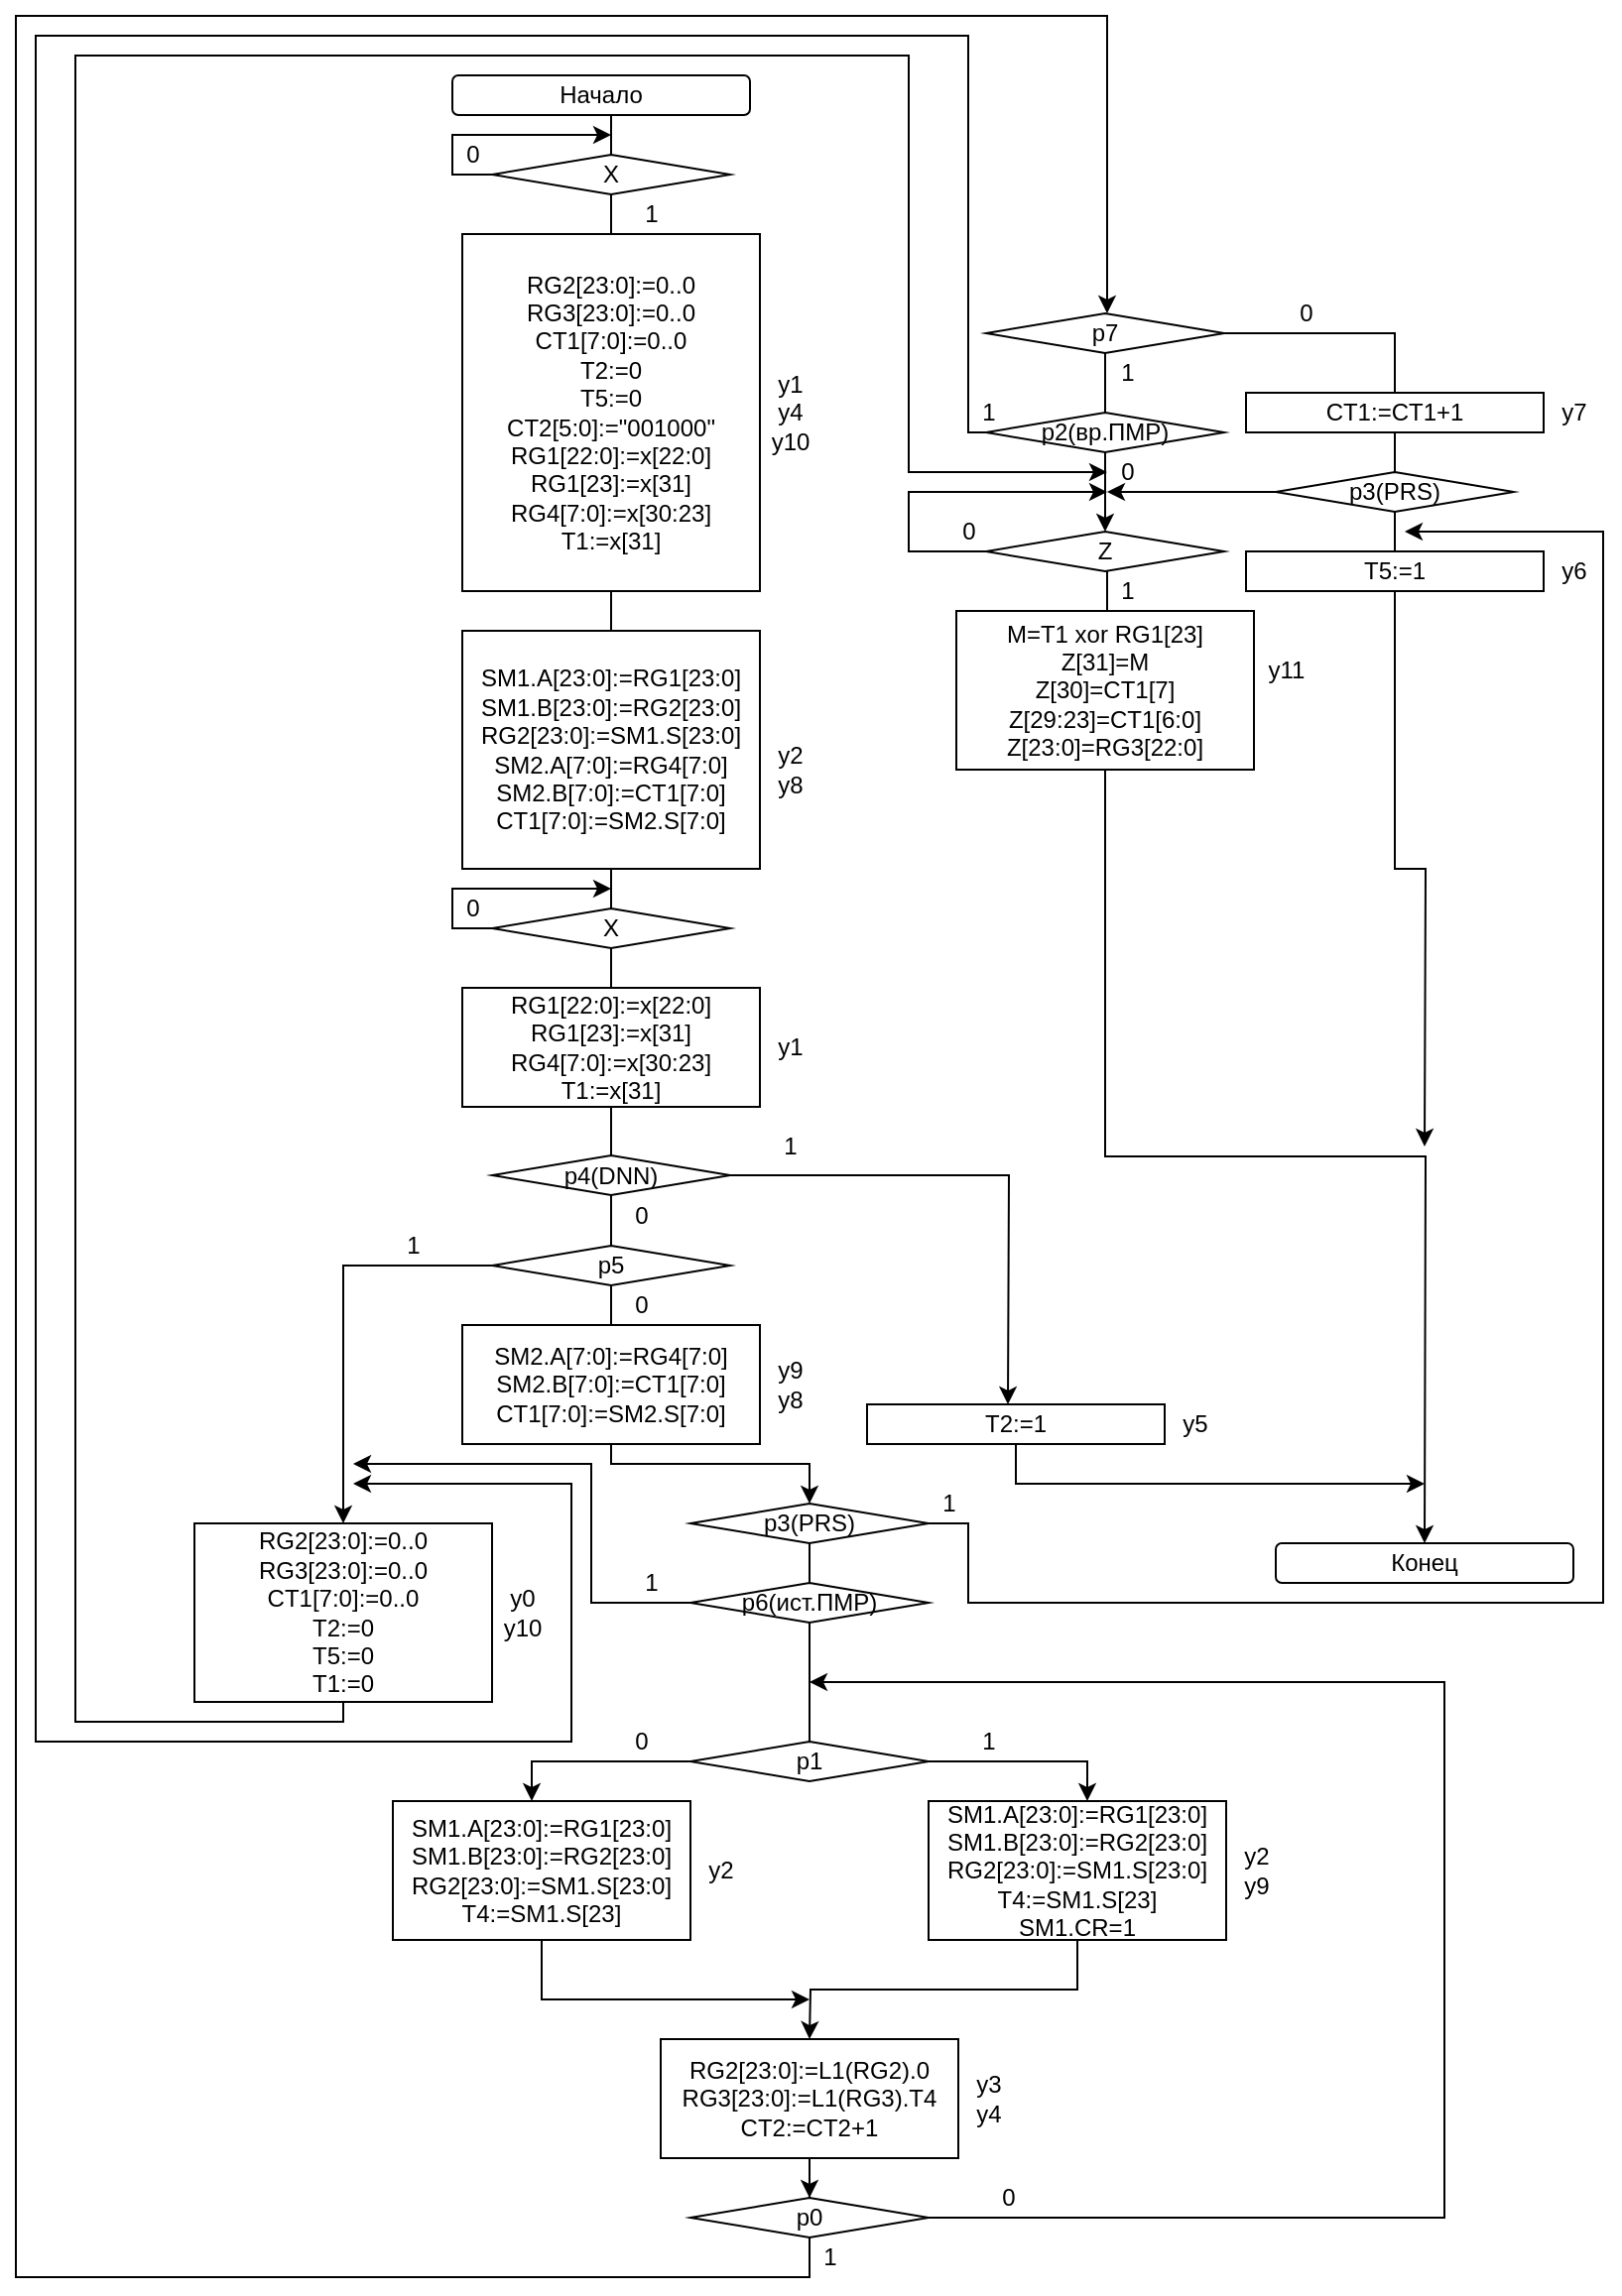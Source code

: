 <mxfile version="20.7.4" type="device" pages="2"><diagram id="zM90KrVWF98ZBkLI53vc" name="Page-1"><mxGraphModel dx="818" dy="467" grid="1" gridSize="10" guides="1" tooltips="1" connect="1" arrows="1" fold="1" page="1" pageScale="1" pageWidth="827" pageHeight="1169" math="0" shadow="0"><root><mxCell id="0"/><mxCell id="1" parent="0"/><mxCell id="w_aj94Z3vETEpvFWSh2c-2" style="edgeStyle=orthogonalEdgeStyle;rounded=0;orthogonalLoop=1;jettySize=auto;html=1;exitX=0.5;exitY=1;exitDx=0;exitDy=0;entryX=0.5;entryY=0;entryDx=0;entryDy=0;endArrow=none;endFill=0;" parent="1" source="w_aj94Z3vETEpvFWSh2c-1" target="w_aj94Z3vETEpvFWSh2c-3" edge="1"><mxGeometry relative="1" as="geometry"><mxPoint x="320" y="80" as="targetPoint"/></mxGeometry></mxCell><mxCell id="w_aj94Z3vETEpvFWSh2c-1" value="Начало" style="rounded=1;whiteSpace=wrap;html=1;" parent="1" vertex="1"><mxGeometry x="230" y="40" width="150" height="20" as="geometry"/></mxCell><mxCell id="w_aj94Z3vETEpvFWSh2c-4" style="edgeStyle=orthogonalEdgeStyle;rounded=0;orthogonalLoop=1;jettySize=auto;html=1;exitX=0;exitY=0.5;exitDx=0;exitDy=0;" parent="1" source="w_aj94Z3vETEpvFWSh2c-3" edge="1"><mxGeometry relative="1" as="geometry"><mxPoint x="310" y="70" as="targetPoint"/><Array as="points"><mxPoint x="230" y="90"/><mxPoint x="230" y="70"/></Array></mxGeometry></mxCell><mxCell id="w_aj94Z3vETEpvFWSh2c-6" style="edgeStyle=orthogonalEdgeStyle;rounded=0;orthogonalLoop=1;jettySize=auto;html=1;exitX=0.5;exitY=1;exitDx=0;exitDy=0;entryX=0.5;entryY=0;entryDx=0;entryDy=0;startArrow=none;startFill=0;endArrow=none;endFill=0;" parent="1" source="w_aj94Z3vETEpvFWSh2c-3" target="w_aj94Z3vETEpvFWSh2c-8" edge="1"><mxGeometry relative="1" as="geometry"><mxPoint x="320" y="120" as="targetPoint"/><Array as="points"><mxPoint x="310" y="120"/><mxPoint x="310" y="120"/></Array></mxGeometry></mxCell><mxCell id="w_aj94Z3vETEpvFWSh2c-3" value="X" style="rhombus;whiteSpace=wrap;html=1;" parent="1" vertex="1"><mxGeometry x="250" y="80" width="120" height="20" as="geometry"/></mxCell><mxCell id="w_aj94Z3vETEpvFWSh2c-5" value="0" style="text;html=1;align=center;verticalAlign=middle;resizable=0;points=[];autosize=1;strokeColor=none;fillColor=none;" parent="1" vertex="1"><mxGeometry x="230" y="70" width="20" height="20" as="geometry"/></mxCell><mxCell id="w_aj94Z3vETEpvFWSh2c-94" value="" style="edgeStyle=orthogonalEdgeStyle;rounded=0;orthogonalLoop=1;jettySize=auto;html=1;endArrow=none;endFill=0;" parent="1" source="w_aj94Z3vETEpvFWSh2c-7" target="w_aj94Z3vETEpvFWSh2c-8" edge="1"><mxGeometry relative="1" as="geometry"/></mxCell><mxCell id="w_aj94Z3vETEpvFWSh2c-95" value="" style="edgeStyle=orthogonalEdgeStyle;rounded=0;orthogonalLoop=1;jettySize=auto;html=1;endArrow=none;endFill=0;" parent="1" source="w_aj94Z3vETEpvFWSh2c-7" target="w_aj94Z3vETEpvFWSh2c-8" edge="1"><mxGeometry relative="1" as="geometry"/></mxCell><mxCell id="w_aj94Z3vETEpvFWSh2c-96" value="" style="edgeStyle=orthogonalEdgeStyle;rounded=0;orthogonalLoop=1;jettySize=auto;html=1;endArrow=none;endFill=0;" parent="1" source="w_aj94Z3vETEpvFWSh2c-7" target="w_aj94Z3vETEpvFWSh2c-8" edge="1"><mxGeometry relative="1" as="geometry"/></mxCell><mxCell id="w_aj94Z3vETEpvFWSh2c-7" value="1" style="text;html=1;align=center;verticalAlign=middle;resizable=0;points=[];autosize=1;strokeColor=none;fillColor=none;" parent="1" vertex="1"><mxGeometry x="320" y="100" width="20" height="20" as="geometry"/></mxCell><mxCell id="w_aj94Z3vETEpvFWSh2c-10" style="edgeStyle=orthogonalEdgeStyle;rounded=0;orthogonalLoop=1;jettySize=auto;html=1;exitX=0.5;exitY=1;exitDx=0;exitDy=0;entryX=0.5;entryY=0;entryDx=0;entryDy=0;endArrow=none;endFill=0;" parent="1" source="w_aj94Z3vETEpvFWSh2c-8" target="w_aj94Z3vETEpvFWSh2c-11" edge="1"><mxGeometry relative="1" as="geometry"><mxPoint x="320" y="320" as="targetPoint"/><Array as="points"/></mxGeometry></mxCell><mxCell id="w_aj94Z3vETEpvFWSh2c-8" value="RG2[23:0]:=0..0&lt;br&gt;RG3[23:0]:=0..0&lt;br&gt;CT1[7:0]:=0..0&lt;br&gt;T2:=0&lt;br&gt;T5:=0&lt;br&gt;CT2[5:0]:=&quot;001000&quot;&lt;br&gt;RG1[22:0]:=x[22:0]&lt;br&gt;RG1[23]:=x[31]&lt;br&gt;RG4[7:0]:=x[30:23]&lt;br&gt;T1:=x[31]" style="rounded=0;whiteSpace=wrap;html=1;" parent="1" vertex="1"><mxGeometry x="235" y="120" width="150" height="180" as="geometry"/></mxCell><mxCell id="w_aj94Z3vETEpvFWSh2c-9" value="y1&lt;br&gt;y4&lt;br&gt;y10&lt;br&gt;" style="text;html=1;align=center;verticalAlign=middle;resizable=0;points=[];autosize=1;strokeColor=none;fillColor=none;" parent="1" vertex="1"><mxGeometry x="385" y="185" width="30" height="50" as="geometry"/></mxCell><mxCell id="w_aj94Z3vETEpvFWSh2c-19" style="edgeStyle=orthogonalEdgeStyle;rounded=0;orthogonalLoop=1;jettySize=auto;html=1;exitX=0.5;exitY=1;exitDx=0;exitDy=0;entryX=0.5;entryY=0;entryDx=0;entryDy=0;endArrow=none;endFill=0;" parent="1" source="w_aj94Z3vETEpvFWSh2c-11" target="w_aj94Z3vETEpvFWSh2c-17" edge="1"><mxGeometry relative="1" as="geometry"/></mxCell><mxCell id="w_aj94Z3vETEpvFWSh2c-11" value="SM1.A[23:0]:=RG1[23:0]&lt;br&gt;SM1.B[23:0]:=RG2[23:0]&lt;br&gt;RG2[23:0]:=SM1.S[23:0]&lt;br&gt;SM2.A[7:0]:=RG4[7:0]&lt;br&gt;SM2.B[7:0]:=CT1[7:0]&lt;br&gt;CT1[7:0]:=SM2.S[7:0]" style="rounded=0;whiteSpace=wrap;html=1;" parent="1" vertex="1"><mxGeometry x="235" y="320" width="150" height="120" as="geometry"/></mxCell><mxCell id="w_aj94Z3vETEpvFWSh2c-15" value="y2&lt;br&gt;y8" style="text;html=1;align=center;verticalAlign=middle;resizable=0;points=[];autosize=1;strokeColor=none;fillColor=none;" parent="1" vertex="1"><mxGeometry x="385" y="375" width="30" height="30" as="geometry"/></mxCell><mxCell id="w_aj94Z3vETEpvFWSh2c-16" style="edgeStyle=orthogonalEdgeStyle;rounded=0;orthogonalLoop=1;jettySize=auto;html=1;exitX=0;exitY=0.5;exitDx=0;exitDy=0;" parent="1" source="w_aj94Z3vETEpvFWSh2c-17" edge="1"><mxGeometry relative="1" as="geometry"><mxPoint x="310" y="450" as="targetPoint"/><Array as="points"><mxPoint x="230" y="470"/><mxPoint x="230" y="450"/></Array></mxGeometry></mxCell><mxCell id="w_aj94Z3vETEpvFWSh2c-20" style="edgeStyle=orthogonalEdgeStyle;rounded=0;orthogonalLoop=1;jettySize=auto;html=1;exitX=0.5;exitY=1;exitDx=0;exitDy=0;endArrow=none;endFill=0;" parent="1" source="w_aj94Z3vETEpvFWSh2c-17" edge="1"><mxGeometry relative="1" as="geometry"><mxPoint x="310" y="500" as="targetPoint"/></mxGeometry></mxCell><mxCell id="w_aj94Z3vETEpvFWSh2c-17" value="X" style="rhombus;whiteSpace=wrap;html=1;" parent="1" vertex="1"><mxGeometry x="250" y="460" width="120" height="20" as="geometry"/></mxCell><mxCell id="w_aj94Z3vETEpvFWSh2c-18" value="0" style="text;html=1;align=center;verticalAlign=middle;resizable=0;points=[];autosize=1;strokeColor=none;fillColor=none;" parent="1" vertex="1"><mxGeometry x="230" y="450" width="20" height="20" as="geometry"/></mxCell><mxCell id="w_aj94Z3vETEpvFWSh2c-24" style="edgeStyle=orthogonalEdgeStyle;rounded=0;orthogonalLoop=1;jettySize=auto;html=1;exitX=0.5;exitY=1;exitDx=0;exitDy=0;entryX=0.5;entryY=0;entryDx=0;entryDy=0;endArrow=none;endFill=0;" parent="1" source="w_aj94Z3vETEpvFWSh2c-22" target="w_aj94Z3vETEpvFWSh2c-25" edge="1"><mxGeometry relative="1" as="geometry"><mxPoint x="310" y="580" as="targetPoint"/></mxGeometry></mxCell><mxCell id="w_aj94Z3vETEpvFWSh2c-22" value="RG1[22:0]:=x[22:0]&lt;br&gt;RG1[23]:=x[31]&lt;br&gt;RG4[7:0]:=x[30:23]&lt;br&gt;T1:=x[31]" style="rounded=0;whiteSpace=wrap;html=1;" parent="1" vertex="1"><mxGeometry x="235" y="500" width="150" height="60" as="geometry"/></mxCell><mxCell id="w_aj94Z3vETEpvFWSh2c-23" value="y1" style="text;html=1;align=center;verticalAlign=middle;resizable=0;points=[];autosize=1;strokeColor=none;fillColor=none;" parent="1" vertex="1"><mxGeometry x="385" y="520" width="30" height="20" as="geometry"/></mxCell><mxCell id="w_aj94Z3vETEpvFWSh2c-26" style="edgeStyle=orthogonalEdgeStyle;rounded=0;orthogonalLoop=1;jettySize=auto;html=1;exitX=1;exitY=0.5;exitDx=0;exitDy=0;" parent="1" source="w_aj94Z3vETEpvFWSh2c-25" edge="1"><mxGeometry relative="1" as="geometry"><mxPoint x="510" y="710" as="targetPoint"/></mxGeometry></mxCell><mxCell id="w_aj94Z3vETEpvFWSh2c-31" style="edgeStyle=orthogonalEdgeStyle;rounded=0;orthogonalLoop=1;jettySize=auto;html=1;exitX=0.5;exitY=1;exitDx=0;exitDy=0;endArrow=none;endFill=0;" parent="1" source="w_aj94Z3vETEpvFWSh2c-25" edge="1"><mxGeometry relative="1" as="geometry"><mxPoint x="310" y="630" as="targetPoint"/></mxGeometry></mxCell><mxCell id="w_aj94Z3vETEpvFWSh2c-25" value="p4(DNN)" style="rhombus;whiteSpace=wrap;html=1;" parent="1" vertex="1"><mxGeometry x="250" y="584.5" width="120" height="20" as="geometry"/></mxCell><mxCell id="w_aj94Z3vETEpvFWSh2c-27" value="1" style="text;html=1;align=center;verticalAlign=middle;resizable=0;points=[];autosize=1;strokeColor=none;fillColor=none;" parent="1" vertex="1"><mxGeometry x="390" y="570" width="20" height="20" as="geometry"/></mxCell><mxCell id="w_aj94Z3vETEpvFWSh2c-29" value="y5" style="text;html=1;align=center;verticalAlign=middle;resizable=0;points=[];autosize=1;strokeColor=none;fillColor=none;" parent="1" vertex="1"><mxGeometry x="589" y="710" width="30" height="20" as="geometry"/></mxCell><mxCell id="w_aj94Z3vETEpvFWSh2c-34" style="edgeStyle=orthogonalEdgeStyle;rounded=0;orthogonalLoop=1;jettySize=auto;html=1;exitX=0.5;exitY=1;exitDx=0;exitDy=0;endArrow=none;endFill=0;" parent="1" source="w_aj94Z3vETEpvFWSh2c-32" edge="1"><mxGeometry relative="1" as="geometry"><mxPoint x="310" y="670" as="targetPoint"/></mxGeometry></mxCell><mxCell id="w_aj94Z3vETEpvFWSh2c-62" style="edgeStyle=orthogonalEdgeStyle;rounded=0;orthogonalLoop=1;jettySize=auto;html=1;exitX=0;exitY=0.5;exitDx=0;exitDy=0;entryX=0.5;entryY=0;entryDx=0;entryDy=0;" parent="1" source="w_aj94Z3vETEpvFWSh2c-32" target="w_aj94Z3vETEpvFWSh2c-63" edge="1"><mxGeometry relative="1" as="geometry"><mxPoint x="200" y="740" as="targetPoint"/></mxGeometry></mxCell><mxCell id="w_aj94Z3vETEpvFWSh2c-32" value="p5" style="rhombus;whiteSpace=wrap;html=1;" parent="1" vertex="1"><mxGeometry x="250" y="630" width="120" height="20" as="geometry"/></mxCell><mxCell id="w_aj94Z3vETEpvFWSh2c-33" value="0" style="text;html=1;align=center;verticalAlign=middle;resizable=0;points=[];autosize=1;strokeColor=none;fillColor=none;" parent="1" vertex="1"><mxGeometry x="315" y="604.5" width="20" height="20" as="geometry"/></mxCell><mxCell id="w_aj94Z3vETEpvFWSh2c-35" value="0" style="text;html=1;align=center;verticalAlign=middle;resizable=0;points=[];autosize=1;strokeColor=none;fillColor=none;" parent="1" vertex="1"><mxGeometry x="315" y="650" width="20" height="20" as="geometry"/></mxCell><mxCell id="w_aj94Z3vETEpvFWSh2c-37" style="edgeStyle=orthogonalEdgeStyle;rounded=0;orthogonalLoop=1;jettySize=auto;html=1;exitX=0.5;exitY=1;exitDx=0;exitDy=0;entryX=0.5;entryY=0;entryDx=0;entryDy=0;" parent="1" source="w_aj94Z3vETEpvFWSh2c-36" target="w_aj94Z3vETEpvFWSh2c-40" edge="1"><mxGeometry relative="1" as="geometry"><mxPoint x="400" y="760" as="targetPoint"/><Array as="points"><mxPoint x="310" y="740"/><mxPoint x="410" y="740"/></Array></mxGeometry></mxCell><mxCell id="w_aj94Z3vETEpvFWSh2c-36" value="SM2.A[7:0]:=RG4[7:0]&lt;br&gt;SM2.B[7:0]:=CT1[7:0]&lt;br&gt;CT1[7:0]:=SM2.S[7:0]" style="rounded=0;whiteSpace=wrap;html=1;" parent="1" vertex="1"><mxGeometry x="235" y="670" width="150" height="60" as="geometry"/></mxCell><mxCell id="w_aj94Z3vETEpvFWSh2c-38" value="y9&lt;br&gt;y8" style="text;html=1;align=center;verticalAlign=middle;resizable=0;points=[];autosize=1;strokeColor=none;fillColor=none;" parent="1" vertex="1"><mxGeometry x="385" y="685" width="30" height="30" as="geometry"/></mxCell><mxCell id="w_aj94Z3vETEpvFWSh2c-41" style="edgeStyle=orthogonalEdgeStyle;rounded=0;orthogonalLoop=1;jettySize=auto;html=1;exitX=0.5;exitY=1;exitDx=0;exitDy=0;" parent="1" source="w_aj94Z3vETEpvFWSh2c-39" edge="1"><mxGeometry relative="1" as="geometry"><mxPoint x="720" y="750" as="targetPoint"/><Array as="points"><mxPoint x="514" y="750"/></Array></mxGeometry></mxCell><mxCell id="w_aj94Z3vETEpvFWSh2c-39" value="T2:=1" style="rounded=0;whiteSpace=wrap;html=1;" parent="1" vertex="1"><mxGeometry x="439" y="710" width="150" height="20" as="geometry"/></mxCell><mxCell id="w_aj94Z3vETEpvFWSh2c-42" style="edgeStyle=orthogonalEdgeStyle;rounded=0;orthogonalLoop=1;jettySize=auto;html=1;exitX=0.5;exitY=1;exitDx=0;exitDy=0;entryX=0.5;entryY=0;entryDx=0;entryDy=0;endArrow=none;endFill=0;" parent="1" source="w_aj94Z3vETEpvFWSh2c-40" target="w_aj94Z3vETEpvFWSh2c-43" edge="1"><mxGeometry relative="1" as="geometry"><mxPoint x="400" y="800" as="targetPoint"/></mxGeometry></mxCell><mxCell id="w_aj94Z3vETEpvFWSh2c-40" value="p3(PRS)" style="rhombus;whiteSpace=wrap;html=1;" parent="1" vertex="1"><mxGeometry x="350" y="760" width="120" height="20" as="geometry"/></mxCell><mxCell id="w_aj94Z3vETEpvFWSh2c-45" style="edgeStyle=orthogonalEdgeStyle;rounded=0;orthogonalLoop=1;jettySize=auto;html=1;exitX=0.5;exitY=1;exitDx=0;exitDy=0;entryX=0.5;entryY=0;entryDx=0;entryDy=0;endArrow=none;endFill=0;" parent="1" source="w_aj94Z3vETEpvFWSh2c-43" target="w_aj94Z3vETEpvFWSh2c-44" edge="1"><mxGeometry relative="1" as="geometry"/></mxCell><mxCell id="w_aj94Z3vETEpvFWSh2c-64" style="edgeStyle=orthogonalEdgeStyle;rounded=0;orthogonalLoop=1;jettySize=auto;html=1;exitX=0;exitY=0.5;exitDx=0;exitDy=0;" parent="1" source="w_aj94Z3vETEpvFWSh2c-43" edge="1"><mxGeometry relative="1" as="geometry"><mxPoint x="180" y="740" as="targetPoint"/><Array as="points"><mxPoint x="300" y="810"/><mxPoint x="300" y="740"/></Array></mxGeometry></mxCell><mxCell id="w_aj94Z3vETEpvFWSh2c-107" style="edgeStyle=orthogonalEdgeStyle;rounded=0;orthogonalLoop=1;jettySize=auto;html=1;startArrow=none;startFill=0;endArrow=classic;endFill=1;exitX=1;exitY=0.5;exitDx=0;exitDy=0;" parent="1" source="w_aj94Z3vETEpvFWSh2c-40" edge="1"><mxGeometry relative="1" as="geometry"><mxPoint x="710" y="270" as="targetPoint"/><mxPoint x="490" y="780" as="sourcePoint"/><Array as="points"><mxPoint x="490" y="770"/><mxPoint x="490" y="810"/><mxPoint x="810" y="810"/><mxPoint x="810" y="270"/></Array></mxGeometry></mxCell><mxCell id="w_aj94Z3vETEpvFWSh2c-43" value="p6(ист.ПМР)" style="rhombus;whiteSpace=wrap;html=1;" parent="1" vertex="1"><mxGeometry x="350" y="800" width="120" height="20" as="geometry"/></mxCell><mxCell id="w_aj94Z3vETEpvFWSh2c-46" style="edgeStyle=orthogonalEdgeStyle;rounded=0;orthogonalLoop=1;jettySize=auto;html=1;exitX=1;exitY=0.5;exitDx=0;exitDy=0;" parent="1" source="w_aj94Z3vETEpvFWSh2c-44" edge="1"><mxGeometry relative="1" as="geometry"><mxPoint x="550" y="910" as="targetPoint"/><mxPoint x="470" y="880" as="sourcePoint"/><Array as="points"><mxPoint x="550" y="890"/></Array></mxGeometry></mxCell><mxCell id="w_aj94Z3vETEpvFWSh2c-50" style="edgeStyle=orthogonalEdgeStyle;rounded=0;orthogonalLoop=1;jettySize=auto;html=1;exitX=0;exitY=0.5;exitDx=0;exitDy=0;" parent="1" source="w_aj94Z3vETEpvFWSh2c-44" edge="1"><mxGeometry relative="1" as="geometry"><mxPoint x="270" y="910" as="targetPoint"/><mxPoint x="350" y="880" as="sourcePoint"/><Array as="points"><mxPoint x="270" y="890"/></Array></mxGeometry></mxCell><mxCell id="w_aj94Z3vETEpvFWSh2c-44" value="p1" style="rhombus;whiteSpace=wrap;html=1;" parent="1" vertex="1"><mxGeometry x="350" y="880" width="120" height="20" as="geometry"/></mxCell><mxCell id="w_aj94Z3vETEpvFWSh2c-47" value="1" style="text;html=1;align=center;verticalAlign=middle;resizable=0;points=[];autosize=1;strokeColor=none;fillColor=none;" parent="1" vertex="1"><mxGeometry x="490" y="870" width="20" height="20" as="geometry"/></mxCell><mxCell id="w_aj94Z3vETEpvFWSh2c-54" style="edgeStyle=orthogonalEdgeStyle;rounded=0;orthogonalLoop=1;jettySize=auto;html=1;exitX=0.5;exitY=1;exitDx=0;exitDy=0;" parent="1" source="w_aj94Z3vETEpvFWSh2c-48" edge="1"><mxGeometry relative="1" as="geometry"><mxPoint x="410" y="1030" as="targetPoint"/></mxGeometry></mxCell><mxCell id="w_aj94Z3vETEpvFWSh2c-48" value="SM1.A[23:0]:=RG1[23:0]&lt;br&gt;SM1.B[23:0]:=RG2[23:0]&lt;br&gt;RG2[23:0]:=SM1.S[23:0]&lt;br&gt;T4:=SM1.S[23]&lt;br&gt;SM1.CR=1" style="rounded=0;whiteSpace=wrap;html=1;" parent="1" vertex="1"><mxGeometry x="470" y="910" width="150" height="70" as="geometry"/></mxCell><mxCell id="w_aj94Z3vETEpvFWSh2c-49" value="y2&lt;br&gt;y9" style="text;html=1;align=center;verticalAlign=middle;resizable=0;points=[];autosize=1;strokeColor=none;fillColor=none;" parent="1" vertex="1"><mxGeometry x="620" y="930" width="30" height="30" as="geometry"/></mxCell><mxCell id="w_aj94Z3vETEpvFWSh2c-55" style="edgeStyle=orthogonalEdgeStyle;rounded=0;orthogonalLoop=1;jettySize=auto;html=1;exitX=0.5;exitY=1;exitDx=0;exitDy=0;" parent="1" source="w_aj94Z3vETEpvFWSh2c-51" edge="1"><mxGeometry relative="1" as="geometry"><mxPoint x="410" y="1010" as="targetPoint"/><Array as="points"><mxPoint x="275" y="1010"/><mxPoint x="400" y="1010"/></Array></mxGeometry></mxCell><mxCell id="w_aj94Z3vETEpvFWSh2c-51" value="SM1.A[23:0]:=RG1[23:0]&lt;br&gt;SM1.B[23:0]:=RG2[23:0]&lt;br&gt;RG2[23:0]:=SM1.S[23:0]&lt;br&gt;T4:=SM1.S[23]" style="rounded=0;whiteSpace=wrap;html=1;" parent="1" vertex="1"><mxGeometry x="200" y="910" width="150" height="70" as="geometry"/></mxCell><mxCell id="w_aj94Z3vETEpvFWSh2c-52" value="y2" style="text;html=1;align=center;verticalAlign=middle;resizable=0;points=[];autosize=1;strokeColor=none;fillColor=none;" parent="1" vertex="1"><mxGeometry x="350" y="935" width="30" height="20" as="geometry"/></mxCell><mxCell id="w_aj94Z3vETEpvFWSh2c-53" value="0" style="text;html=1;align=center;verticalAlign=middle;resizable=0;points=[];autosize=1;strokeColor=none;fillColor=none;" parent="1" vertex="1"><mxGeometry x="315" y="870" width="20" height="20" as="geometry"/></mxCell><mxCell id="w_aj94Z3vETEpvFWSh2c-58" style="edgeStyle=orthogonalEdgeStyle;rounded=0;orthogonalLoop=1;jettySize=auto;html=1;exitX=0.5;exitY=1;exitDx=0;exitDy=0;" parent="1" source="w_aj94Z3vETEpvFWSh2c-56" edge="1"><mxGeometry relative="1" as="geometry"><mxPoint x="410" y="1110" as="targetPoint"/></mxGeometry></mxCell><mxCell id="w_aj94Z3vETEpvFWSh2c-56" value="RG2[23:0]:=L1(RG2).0&lt;br&gt;RG3[23:0]:=L1(RG3).T4&lt;br&gt;CT2:=CT2+1" style="rounded=0;whiteSpace=wrap;html=1;" parent="1" vertex="1"><mxGeometry x="335" y="1030" width="150" height="60" as="geometry"/></mxCell><mxCell id="w_aj94Z3vETEpvFWSh2c-57" value="y3&lt;br&gt;y4&lt;br&gt;" style="text;html=1;align=center;verticalAlign=middle;resizable=0;points=[];autosize=1;strokeColor=none;fillColor=none;" parent="1" vertex="1"><mxGeometry x="485" y="1045" width="30" height="30" as="geometry"/></mxCell><mxCell id="w_aj94Z3vETEpvFWSh2c-60" style="edgeStyle=orthogonalEdgeStyle;rounded=0;orthogonalLoop=1;jettySize=auto;html=1;exitX=1;exitY=0.5;exitDx=0;exitDy=0;" parent="1" source="w_aj94Z3vETEpvFWSh2c-59" edge="1"><mxGeometry relative="1" as="geometry"><mxPoint x="410" y="850" as="targetPoint"/><Array as="points"><mxPoint x="730" y="1120"/><mxPoint x="730" y="850"/></Array></mxGeometry></mxCell><mxCell id="w_aj94Z3vETEpvFWSh2c-67" style="edgeStyle=orthogonalEdgeStyle;rounded=0;orthogonalLoop=1;jettySize=auto;html=1;exitX=0.5;exitY=1;exitDx=0;exitDy=0;" parent="1" source="w_aj94Z3vETEpvFWSh2c-59" edge="1"><mxGeometry relative="1" as="geometry"><mxPoint x="560" y="160" as="targetPoint"/><Array as="points"><mxPoint x="410" y="1150"/><mxPoint x="10" y="1150"/><mxPoint x="10" y="10"/><mxPoint x="560" y="10"/></Array></mxGeometry></mxCell><mxCell id="w_aj94Z3vETEpvFWSh2c-98" value="" style="edgeStyle=orthogonalEdgeStyle;rounded=0;orthogonalLoop=1;jettySize=auto;html=1;startArrow=none;startFill=0;endArrow=none;endFill=0;" parent="1" source="w_aj94Z3vETEpvFWSh2c-59" target="w_aj94Z3vETEpvFWSh2c-56" edge="1"><mxGeometry relative="1" as="geometry"/></mxCell><mxCell id="w_aj94Z3vETEpvFWSh2c-59" value="p0" style="rhombus;whiteSpace=wrap;html=1;" parent="1" vertex="1"><mxGeometry x="350" y="1110" width="120" height="20" as="geometry"/></mxCell><mxCell id="w_aj94Z3vETEpvFWSh2c-61" value="0" style="text;html=1;align=center;verticalAlign=middle;resizable=0;points=[];autosize=1;strokeColor=none;fillColor=none;" parent="1" vertex="1"><mxGeometry x="500" y="1100" width="20" height="20" as="geometry"/></mxCell><mxCell id="w_aj94Z3vETEpvFWSh2c-78" style="edgeStyle=orthogonalEdgeStyle;rounded=0;orthogonalLoop=1;jettySize=auto;html=1;exitX=0.5;exitY=1;exitDx=0;exitDy=0;" parent="1" source="w_aj94Z3vETEpvFWSh2c-63" edge="1"><mxGeometry relative="1" as="geometry"><mxPoint x="560" y="240" as="targetPoint"/><Array as="points"><mxPoint x="175" y="870"/><mxPoint x="40" y="870"/><mxPoint x="40" y="30"/><mxPoint x="460" y="30"/></Array></mxGeometry></mxCell><mxCell id="w_aj94Z3vETEpvFWSh2c-63" value="RG2[23:0]:=0..0&lt;br&gt;RG3[23:0]:=0..0&lt;br&gt;CT1[7:0]:=0..0&lt;br&gt;T2:=0&lt;br&gt;T5:=0&lt;br&gt;T1:=0" style="rounded=0;whiteSpace=wrap;html=1;" parent="1" vertex="1"><mxGeometry x="100" y="770" width="150" height="90" as="geometry"/></mxCell><mxCell id="w_aj94Z3vETEpvFWSh2c-66" value="1" style="text;html=1;align=center;verticalAlign=middle;resizable=0;points=[];autosize=1;strokeColor=none;fillColor=none;" parent="1" vertex="1"><mxGeometry x="320" y="790" width="20" height="20" as="geometry"/></mxCell><mxCell id="w_aj94Z3vETEpvFWSh2c-68" value="1" style="text;html=1;align=center;verticalAlign=middle;resizable=0;points=[];autosize=1;strokeColor=none;fillColor=none;" parent="1" vertex="1"><mxGeometry x="200" y="620" width="20" height="20" as="geometry"/></mxCell><mxCell id="w_aj94Z3vETEpvFWSh2c-69" value="y0&lt;br&gt;y10" style="text;html=1;align=center;verticalAlign=middle;resizable=0;points=[];autosize=1;strokeColor=none;fillColor=none;" parent="1" vertex="1"><mxGeometry x="250" y="800" width="30" height="30" as="geometry"/></mxCell><mxCell id="w_aj94Z3vETEpvFWSh2c-71" style="edgeStyle=orthogonalEdgeStyle;rounded=0;orthogonalLoop=1;jettySize=auto;html=1;exitX=1;exitY=0.5;exitDx=0;exitDy=0;entryX=0.5;entryY=0;entryDx=0;entryDy=0;endArrow=none;endFill=0;" parent="1" source="w_aj94Z3vETEpvFWSh2c-70" target="w_aj94Z3vETEpvFWSh2c-73" edge="1"><mxGeometry relative="1" as="geometry"><mxPoint x="730" y="200" as="targetPoint"/></mxGeometry></mxCell><mxCell id="w_aj94Z3vETEpvFWSh2c-75" style="edgeStyle=orthogonalEdgeStyle;rounded=0;orthogonalLoop=1;jettySize=auto;html=1;exitX=0.5;exitY=1;exitDx=0;exitDy=0;endArrow=none;endFill=0;" parent="1" source="w_aj94Z3vETEpvFWSh2c-70" edge="1"><mxGeometry relative="1" as="geometry"><mxPoint x="559" y="210" as="targetPoint"/></mxGeometry></mxCell><mxCell id="w_aj94Z3vETEpvFWSh2c-70" value="p7" style="rhombus;whiteSpace=wrap;html=1;" parent="1" vertex="1"><mxGeometry x="499" y="160" width="120" height="20" as="geometry"/></mxCell><mxCell id="w_aj94Z3vETEpvFWSh2c-72" value="0" style="text;html=1;align=center;verticalAlign=middle;resizable=0;points=[];autosize=1;strokeColor=none;fillColor=none;" parent="1" vertex="1"><mxGeometry x="650" y="150" width="20" height="20" as="geometry"/></mxCell><mxCell id="w_aj94Z3vETEpvFWSh2c-84" style="edgeStyle=orthogonalEdgeStyle;rounded=0;orthogonalLoop=1;jettySize=auto;html=1;exitX=0.5;exitY=1;exitDx=0;exitDy=0;entryX=0.5;entryY=0;entryDx=0;entryDy=0;endArrow=none;endFill=0;" parent="1" source="w_aj94Z3vETEpvFWSh2c-73" target="w_aj94Z3vETEpvFWSh2c-83" edge="1"><mxGeometry relative="1" as="geometry"/></mxCell><mxCell id="w_aj94Z3vETEpvFWSh2c-73" value="CT1:=CT1+1" style="rounded=0;whiteSpace=wrap;html=1;" parent="1" vertex="1"><mxGeometry x="630" y="200" width="150" height="20" as="geometry"/></mxCell><mxCell id="w_aj94Z3vETEpvFWSh2c-74" value="1" style="text;html=1;align=center;verticalAlign=middle;resizable=0;points=[];autosize=1;strokeColor=none;fillColor=none;" parent="1" vertex="1"><mxGeometry x="410" y="1130" width="20" height="20" as="geometry"/></mxCell><mxCell id="w_aj94Z3vETEpvFWSh2c-77" style="edgeStyle=orthogonalEdgeStyle;rounded=0;orthogonalLoop=1;jettySize=auto;html=1;exitX=0;exitY=0.5;exitDx=0;exitDy=0;" parent="1" source="w_aj94Z3vETEpvFWSh2c-76" edge="1"><mxGeometry relative="1" as="geometry"><mxPoint x="180" y="750" as="targetPoint"/><Array as="points"><mxPoint x="490" y="220"/><mxPoint x="490" y="20"/><mxPoint x="20" y="20"/><mxPoint x="20" y="880"/><mxPoint x="290" y="880"/><mxPoint x="290" y="750"/></Array></mxGeometry></mxCell><mxCell id="w_aj94Z3vETEpvFWSh2c-79" style="edgeStyle=orthogonalEdgeStyle;rounded=0;orthogonalLoop=1;jettySize=auto;html=1;exitX=0.5;exitY=1;exitDx=0;exitDy=0;" parent="1" source="w_aj94Z3vETEpvFWSh2c-76" edge="1"><mxGeometry relative="1" as="geometry"><mxPoint x="559" y="270" as="targetPoint"/></mxGeometry></mxCell><mxCell id="w_aj94Z3vETEpvFWSh2c-76" value="p2(вр.ПМР)" style="rhombus;whiteSpace=wrap;html=1;" parent="1" vertex="1"><mxGeometry x="499" y="210" width="120" height="20" as="geometry"/></mxCell><mxCell id="w_aj94Z3vETEpvFWSh2c-82" value="y7" style="text;html=1;align=center;verticalAlign=middle;resizable=0;points=[];autosize=1;strokeColor=none;fillColor=none;" parent="1" vertex="1"><mxGeometry x="780" y="200" width="30" height="20" as="geometry"/></mxCell><mxCell id="w_aj94Z3vETEpvFWSh2c-85" style="edgeStyle=orthogonalEdgeStyle;rounded=0;orthogonalLoop=1;jettySize=auto;html=1;exitX=0;exitY=0.5;exitDx=0;exitDy=0;" parent="1" source="w_aj94Z3vETEpvFWSh2c-83" edge="1"><mxGeometry relative="1" as="geometry"><mxPoint x="560" y="250" as="targetPoint"/></mxGeometry></mxCell><mxCell id="w_aj94Z3vETEpvFWSh2c-102" style="edgeStyle=orthogonalEdgeStyle;rounded=0;orthogonalLoop=1;jettySize=auto;html=1;exitX=0.5;exitY=1;exitDx=0;exitDy=0;entryX=0.5;entryY=0;entryDx=0;entryDy=0;startArrow=none;startFill=0;endArrow=none;endFill=0;" parent="1" source="w_aj94Z3vETEpvFWSh2c-83" target="w_aj94Z3vETEpvFWSh2c-101" edge="1"><mxGeometry relative="1" as="geometry"/></mxCell><mxCell id="w_aj94Z3vETEpvFWSh2c-83" value="p3(PRS)" style="rhombus;whiteSpace=wrap;html=1;" parent="1" vertex="1"><mxGeometry x="645" y="240" width="120" height="20" as="geometry"/></mxCell><mxCell id="w_aj94Z3vETEpvFWSh2c-86" value="1" style="text;html=1;align=center;verticalAlign=middle;resizable=0;points=[];autosize=1;strokeColor=none;fillColor=none;" parent="1" vertex="1"><mxGeometry x="560" y="180" width="20" height="20" as="geometry"/></mxCell><mxCell id="w_aj94Z3vETEpvFWSh2c-87" value="1" style="text;html=1;align=center;verticalAlign=middle;resizable=0;points=[];autosize=1;strokeColor=none;fillColor=none;" parent="1" vertex="1"><mxGeometry x="490" y="200" width="20" height="20" as="geometry"/></mxCell><mxCell id="w_aj94Z3vETEpvFWSh2c-88" value="0" style="text;html=1;align=center;verticalAlign=middle;resizable=0;points=[];autosize=1;strokeColor=none;fillColor=none;" parent="1" vertex="1"><mxGeometry x="560" y="230" width="20" height="20" as="geometry"/></mxCell><mxCell id="w_aj94Z3vETEpvFWSh2c-90" style="edgeStyle=orthogonalEdgeStyle;rounded=0;orthogonalLoop=1;jettySize=auto;html=1;exitX=0;exitY=0.5;exitDx=0;exitDy=0;" parent="1" source="w_aj94Z3vETEpvFWSh2c-89" edge="1"><mxGeometry relative="1" as="geometry"><mxPoint x="560" y="250" as="targetPoint"/><Array as="points"><mxPoint x="460" y="280"/><mxPoint x="460" y="250"/><mxPoint x="558" y="250"/></Array></mxGeometry></mxCell><mxCell id="w_aj94Z3vETEpvFWSh2c-92" style="edgeStyle=orthogonalEdgeStyle;rounded=0;orthogonalLoop=1;jettySize=auto;html=1;exitX=0.5;exitY=1;exitDx=0;exitDy=0;endArrow=none;endFill=0;" parent="1" source="w_aj94Z3vETEpvFWSh2c-89" edge="1"><mxGeometry relative="1" as="geometry"><mxPoint x="560" y="310" as="targetPoint"/><Array as="points"><mxPoint x="560" y="290"/><mxPoint x="560" y="310"/><mxPoint x="559" y="310"/></Array></mxGeometry></mxCell><mxCell id="w_aj94Z3vETEpvFWSh2c-89" value="Z" style="rhombus;whiteSpace=wrap;html=1;" parent="1" vertex="1"><mxGeometry x="499" y="270" width="120" height="20" as="geometry"/></mxCell><mxCell id="w_aj94Z3vETEpvFWSh2c-91" value="0" style="text;html=1;align=center;verticalAlign=middle;resizable=0;points=[];autosize=1;strokeColor=none;fillColor=none;" parent="1" vertex="1"><mxGeometry x="480" y="260" width="20" height="20" as="geometry"/></mxCell><mxCell id="w_aj94Z3vETEpvFWSh2c-93" value="1" style="text;html=1;align=center;verticalAlign=middle;resizable=0;points=[];autosize=1;strokeColor=none;fillColor=none;" parent="1" vertex="1"><mxGeometry x="560" y="290" width="20" height="20" as="geometry"/></mxCell><mxCell id="w_aj94Z3vETEpvFWSh2c-104" style="edgeStyle=orthogonalEdgeStyle;rounded=0;orthogonalLoop=1;jettySize=auto;html=1;exitX=0.5;exitY=1;exitDx=0;exitDy=0;startArrow=none;startFill=0;endArrow=classic;endFill=1;" parent="1" source="w_aj94Z3vETEpvFWSh2c-99" edge="1"><mxGeometry relative="1" as="geometry"><mxPoint x="720" y="780" as="targetPoint"/></mxGeometry></mxCell><mxCell id="w_aj94Z3vETEpvFWSh2c-99" value="M=T1 xor RG1[23]&lt;br&gt;Z[31]=M&lt;br&gt;Z[30]=CT1[7]&lt;br&gt;Z[29:23]=CT1[6:0]&lt;br&gt;Z[23:0]=RG3[22:0]" style="rounded=0;whiteSpace=wrap;html=1;" parent="1" vertex="1"><mxGeometry x="484" y="310" width="150" height="80" as="geometry"/></mxCell><mxCell id="w_aj94Z3vETEpvFWSh2c-100" value="y11" style="text;html=1;align=center;verticalAlign=middle;resizable=0;points=[];autosize=1;strokeColor=none;fillColor=none;" parent="1" vertex="1"><mxGeometry x="635" y="330" width="30" height="20" as="geometry"/></mxCell><mxCell id="w_aj94Z3vETEpvFWSh2c-105" style="edgeStyle=orthogonalEdgeStyle;rounded=0;orthogonalLoop=1;jettySize=auto;html=1;exitX=0.5;exitY=1;exitDx=0;exitDy=0;startArrow=none;startFill=0;endArrow=classic;endFill=1;" parent="1" source="w_aj94Z3vETEpvFWSh2c-101" edge="1"><mxGeometry relative="1" as="geometry"><mxPoint x="720" y="580" as="targetPoint"/></mxGeometry></mxCell><mxCell id="w_aj94Z3vETEpvFWSh2c-101" value="T5:=1" style="rounded=0;whiteSpace=wrap;html=1;" parent="1" vertex="1"><mxGeometry x="630" y="280" width="150" height="20" as="geometry"/></mxCell><mxCell id="w_aj94Z3vETEpvFWSh2c-103" value="y6" style="text;html=1;align=center;verticalAlign=middle;resizable=0;points=[];autosize=1;strokeColor=none;fillColor=none;" parent="1" vertex="1"><mxGeometry x="780" y="280" width="30" height="20" as="geometry"/></mxCell><mxCell id="w_aj94Z3vETEpvFWSh2c-106" value="Конец" style="rounded=1;whiteSpace=wrap;html=1;" parent="1" vertex="1"><mxGeometry x="645" y="780" width="150" height="20" as="geometry"/></mxCell><mxCell id="w_aj94Z3vETEpvFWSh2c-108" value="1" style="text;html=1;align=center;verticalAlign=middle;resizable=0;points=[];autosize=1;strokeColor=none;fillColor=none;" parent="1" vertex="1"><mxGeometry x="470" y="750" width="20" height="20" as="geometry"/></mxCell></root></mxGraphModel></diagram><diagram id="s0ACa4kgyBTbTLxppM0B" name="Страница 2"><mxGraphModel dx="818" dy="467" grid="1" gridSize="10" guides="1" tooltips="1" connect="1" arrows="1" fold="1" page="1" pageScale="1" pageWidth="827" pageHeight="1169" math="0" shadow="0"><root><mxCell id="0"/><mxCell id="1" parent="0"/><mxCell id="Q1zoWD7Gad-cmwtwl5il-2" style="edgeStyle=orthogonalEdgeStyle;rounded=0;orthogonalLoop=1;jettySize=auto;html=1;exitX=0.5;exitY=1;exitDx=0;exitDy=0;strokeWidth=1;startArrow=none;startFill=0;endArrow=none;endFill=0;" edge="1" parent="1" source="Q1zoWD7Gad-cmwtwl5il-1"><mxGeometry relative="1" as="geometry"><mxPoint x="305" y="90" as="targetPoint"/></mxGeometry></mxCell><mxCell id="Q1zoWD7Gad-cmwtwl5il-1" value="Начало" style="rounded=1;whiteSpace=wrap;html=1;" vertex="1" parent="1"><mxGeometry x="230" y="40" width="150" height="20" as="geometry"/></mxCell><mxCell id="Q1zoWD7Gad-cmwtwl5il-4" style="edgeStyle=orthogonalEdgeStyle;rounded=0;orthogonalLoop=1;jettySize=auto;html=1;exitX=0;exitY=0.5;exitDx=0;exitDy=0;strokeWidth=1;startArrow=none;startFill=0;endArrow=none;endFill=0;" edge="1" parent="1" source="Q1zoWD7Gad-cmwtwl5il-3"><mxGeometry relative="1" as="geometry"><mxPoint x="305" y="70" as="targetPoint"/></mxGeometry></mxCell><mxCell id="Q1zoWD7Gad-cmwtwl5il-6" style="edgeStyle=orthogonalEdgeStyle;rounded=0;orthogonalLoop=1;jettySize=auto;html=1;exitX=0.5;exitY=1;exitDx=0;exitDy=0;strokeWidth=1;startArrow=none;startFill=0;endArrow=none;endFill=0;" edge="1" parent="1" source="Q1zoWD7Gad-cmwtwl5il-3"><mxGeometry relative="1" as="geometry"><mxPoint x="305" y="140" as="targetPoint"/></mxGeometry></mxCell><mxCell id="Q1zoWD7Gad-cmwtwl5il-3" value="X" style="rhombus;whiteSpace=wrap;html=1;" vertex="1" parent="1"><mxGeometry x="230" y="90" width="150" height="20" as="geometry"/></mxCell><mxCell id="Q1zoWD7Gad-cmwtwl5il-5" value="0" style="text;html=1;align=center;verticalAlign=middle;resizable=0;points=[];autosize=1;strokeColor=none;fillColor=none;" vertex="1" parent="1"><mxGeometry x="200" y="80" width="30" height="30" as="geometry"/></mxCell><mxCell id="Q1zoWD7Gad-cmwtwl5il-7" value="1" style="text;html=1;align=center;verticalAlign=middle;resizable=0;points=[];autosize=1;strokeColor=none;fillColor=none;" vertex="1" parent="1"><mxGeometry x="300" y="110" width="30" height="30" as="geometry"/></mxCell><mxCell id="ae0atsR4SOXBo8Aj7RPg-3" style="edgeStyle=orthogonalEdgeStyle;rounded=0;orthogonalLoop=1;jettySize=auto;html=1;exitX=0.5;exitY=1;exitDx=0;exitDy=0;entryX=0.5;entryY=0;entryDx=0;entryDy=0;strokeWidth=1;startArrow=none;startFill=0;endArrow=none;endFill=0;" edge="1" parent="1" source="emWx62MMFobcNInB2p_C-1" target="ae0atsR4SOXBo8Aj7RPg-2"><mxGeometry relative="1" as="geometry"/></mxCell><mxCell id="emWx62MMFobcNInB2p_C-1" value="RG1[22:0]:=x[22:0]&lt;br&gt;CT1[8:0]:=x[31:23]" style="rounded=0;whiteSpace=wrap;html=1;" vertex="1" parent="1"><mxGeometry x="230" y="140" width="150" height="60" as="geometry"/></mxCell><mxCell id="ae0atsR4SOXBo8Aj7RPg-1" value="y1" style="text;html=1;align=center;verticalAlign=middle;resizable=0;points=[];autosize=1;strokeColor=none;fillColor=none;" vertex="1" parent="1"><mxGeometry x="394" y="155" width="40" height="30" as="geometry"/></mxCell><mxCell id="ae0atsR4SOXBo8Aj7RPg-5" style="edgeStyle=orthogonalEdgeStyle;rounded=0;orthogonalLoop=1;jettySize=auto;html=1;exitX=0.5;exitY=1;exitDx=0;exitDy=0;strokeWidth=1;startArrow=none;startFill=0;endArrow=none;endFill=0;" edge="1" parent="1" source="ae0atsR4SOXBo8Aj7RPg-2"><mxGeometry relative="1" as="geometry"><mxPoint x="305" y="360" as="targetPoint"/></mxGeometry></mxCell><mxCell id="ae0atsR4SOXBo8Aj7RPg-2" value="RG2[22:0]:=10..0&lt;br&gt;CT2[8:0]:=010..0&lt;br&gt;SM1.A[22:0]=RG1[22:0]&lt;br&gt;SM1.B[22:0]=RG2[22:0]&lt;br&gt;SM2.A[8:0]=CT1[8:0]&lt;br&gt;SM2.B = CT2[8:0]" style="rounded=0;whiteSpace=wrap;html=1;" vertex="1" parent="1"><mxGeometry x="230" y="220" width="150" height="110" as="geometry"/></mxCell><mxCell id="ae0atsR4SOXBo8Aj7RPg-4" value="y14" style="text;html=1;align=center;verticalAlign=middle;resizable=0;points=[];autosize=1;strokeColor=none;fillColor=none;" vertex="1" parent="1"><mxGeometry x="400" y="245" width="40" height="30" as="geometry"/></mxCell><mxCell id="ae0atsR4SOXBo8Aj7RPg-8" style="edgeStyle=orthogonalEdgeStyle;rounded=0;orthogonalLoop=1;jettySize=auto;html=1;exitX=0.5;exitY=1;exitDx=0;exitDy=0;strokeWidth=1;startArrow=none;startFill=0;endArrow=none;endFill=0;" edge="1" parent="1" source="ae0atsR4SOXBo8Aj7RPg-6"><mxGeometry relative="1" as="geometry"><mxPoint x="305" y="450" as="targetPoint"/></mxGeometry></mxCell><mxCell id="ae0atsR4SOXBo8Aj7RPg-6" value="RG3[22:0]:=SM1.S[22:0]&lt;br&gt;CT3[8:0]:=SM2.S[8:0]&amp;nbsp;" style="rounded=0;whiteSpace=wrap;html=1;" vertex="1" parent="1"><mxGeometry x="230" y="360" width="150" height="60" as="geometry"/></mxCell><mxCell id="ae0atsR4SOXBo8Aj7RPg-7" value="y16" style="text;html=1;align=center;verticalAlign=middle;resizable=0;points=[];autosize=1;strokeColor=none;fillColor=none;" vertex="1" parent="1"><mxGeometry x="400" y="375" width="40" height="30" as="geometry"/></mxCell><mxCell id="ae0atsR4SOXBo8Aj7RPg-10" style="edgeStyle=orthogonalEdgeStyle;rounded=0;orthogonalLoop=1;jettySize=auto;html=1;exitX=1;exitY=0.5;exitDx=0;exitDy=0;strokeWidth=1;startArrow=none;startFill=0;endArrow=none;endFill=0;entryX=0.5;entryY=0;entryDx=0;entryDy=0;" edge="1" parent="1" source="ae0atsR4SOXBo8Aj7RPg-9" target="ae0atsR4SOXBo8Aj7RPg-12"><mxGeometry relative="1" as="geometry"><mxPoint x="500" y="470" as="targetPoint"/></mxGeometry></mxCell><mxCell id="ae0atsR4SOXBo8Aj7RPg-9" value="p8" style="rhombus;whiteSpace=wrap;html=1;" vertex="1" parent="1"><mxGeometry x="230" y="440" width="150" height="20" as="geometry"/></mxCell><mxCell id="ae0atsR4SOXBo8Aj7RPg-11" value="1" style="text;html=1;align=center;verticalAlign=middle;resizable=0;points=[];autosize=1;strokeColor=none;fillColor=none;" vertex="1" parent="1"><mxGeometry x="439" y="425" width="30" height="30" as="geometry"/></mxCell><mxCell id="ae0atsR4SOXBo8Aj7RPg-13" style="edgeStyle=orthogonalEdgeStyle;rounded=0;orthogonalLoop=1;jettySize=auto;html=1;exitX=1;exitY=0.5;exitDx=0;exitDy=0;strokeWidth=1;startArrow=none;startFill=0;endArrow=none;endFill=0;" edge="1" parent="1" source="ae0atsR4SOXBo8Aj7RPg-12"><mxGeometry relative="1" as="geometry"><mxPoint x="630" y="510" as="targetPoint"/></mxGeometry></mxCell><mxCell id="ae0atsR4SOXBo8Aj7RPg-18" style="edgeStyle=orthogonalEdgeStyle;rounded=0;orthogonalLoop=1;jettySize=auto;html=1;exitX=0;exitY=0.5;exitDx=0;exitDy=0;strokeWidth=1;startArrow=none;startFill=0;endArrow=none;endFill=0;entryX=0.5;entryY=0;entryDx=0;entryDy=0;" edge="1" parent="1" source="ae0atsR4SOXBo8Aj7RPg-12" target="RTQ4Eq5PcEXDgnYMvyR6-1"><mxGeometry relative="1" as="geometry"><mxPoint x="510" y="600" as="targetPoint"/><Array as="points"><mxPoint x="400" y="480"/><mxPoint x="400" y="590"/><mxPoint x="515" y="590"/></Array></mxGeometry></mxCell><mxCell id="ae0atsR4SOXBo8Aj7RPg-12" value="p11" style="rhombus;whiteSpace=wrap;html=1;" vertex="1" parent="1"><mxGeometry x="420" y="470" width="150" height="20" as="geometry"/></mxCell><mxCell id="ae0atsR4SOXBo8Aj7RPg-14" value="1" style="text;html=1;align=center;verticalAlign=middle;resizable=0;points=[];autosize=1;strokeColor=none;fillColor=none;" vertex="1" parent="1"><mxGeometry x="580" y="455" width="30" height="30" as="geometry"/></mxCell><mxCell id="ae0atsR4SOXBo8Aj7RPg-17" style="edgeStyle=orthogonalEdgeStyle;rounded=0;orthogonalLoop=1;jettySize=auto;html=1;exitX=0.5;exitY=1;exitDx=0;exitDy=0;strokeWidth=1;startArrow=none;startFill=0;endArrow=none;endFill=0;" edge="1" parent="1" source="ae0atsR4SOXBo8Aj7RPg-15"><mxGeometry relative="1" as="geometry"><mxPoint x="520" y="580" as="targetPoint"/><Array as="points"><mxPoint x="635" y="590"/></Array></mxGeometry></mxCell><mxCell id="ae0atsR4SOXBo8Aj7RPg-15" value="RG3[22:0]:=L1(RG2).0&lt;br&gt;CT3:=CT3+1&amp;nbsp;" style="rounded=0;whiteSpace=wrap;html=1;" vertex="1" parent="1"><mxGeometry x="560" y="510" width="150" height="60" as="geometry"/></mxCell><mxCell id="ae0atsR4SOXBo8Aj7RPg-16" value="y15" style="text;html=1;align=center;verticalAlign=middle;resizable=0;points=[];autosize=1;strokeColor=none;fillColor=none;" vertex="1" parent="1"><mxGeometry x="720" y="525" width="40" height="30" as="geometry"/></mxCell><mxCell id="ae0atsR4SOXBo8Aj7RPg-19" value="0" style="text;html=1;align=center;verticalAlign=middle;resizable=0;points=[];autosize=1;strokeColor=none;fillColor=none;" vertex="1" parent="1"><mxGeometry x="400" y="455" width="30" height="30" as="geometry"/></mxCell><mxCell id="RTQ4Eq5PcEXDgnYMvyR6-1" value="Z[31:23]=CT1[8:0]&lt;br&gt;Z[22:0]=RG3[22:0]" style="rounded=0;whiteSpace=wrap;html=1;" vertex="1" parent="1"><mxGeometry x="440" y="610" width="150" height="50" as="geometry"/></mxCell><mxCell id="RTQ4Eq5PcEXDgnYMvyR6-2" value="y17" style="text;html=1;align=center;verticalAlign=middle;resizable=0;points=[];autosize=1;strokeColor=none;fillColor=none;" vertex="1" parent="1"><mxGeometry x="590" y="620" width="40" height="30" as="geometry"/></mxCell></root></mxGraphModel></diagram></mxfile>